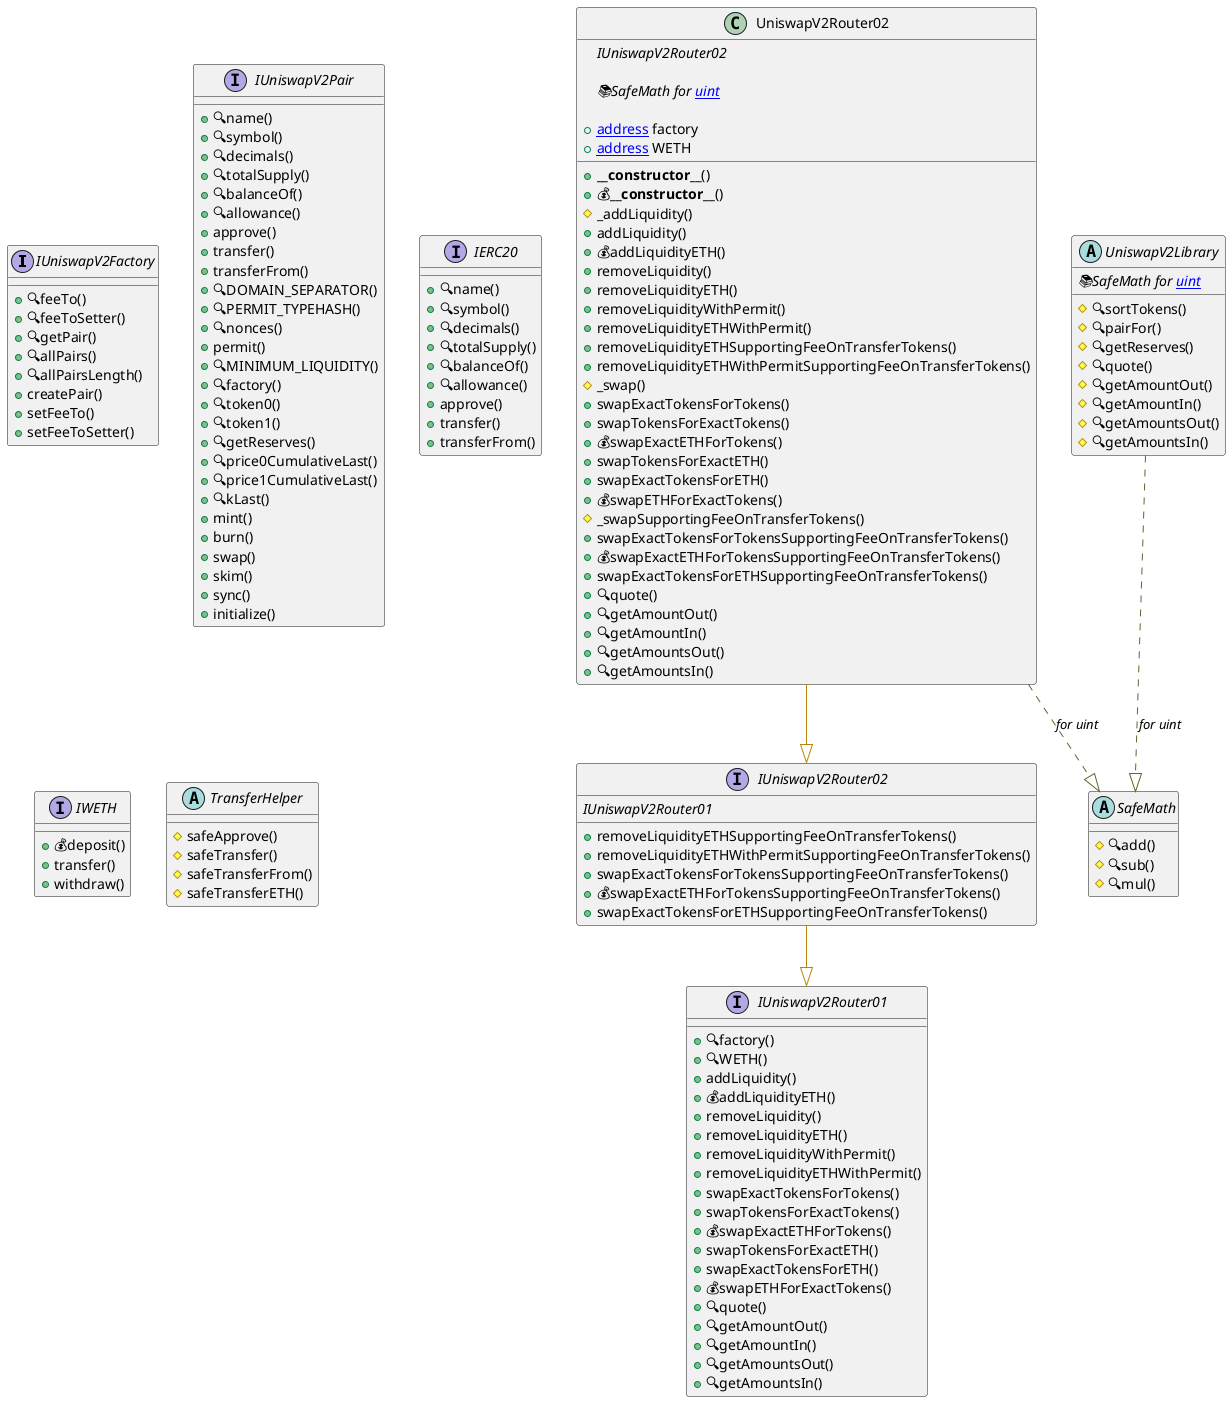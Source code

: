 @startuml
' -- generated by: https://marketplace.visualstudio.com/items?itemName=tintinweb.solidity-visual-auditor
'
' -- for auto-render install: https://marketplace.visualstudio.com/items?itemName=jebbs.plantuml
' -- options --



' -- classes --


interface IUniswapV2Factory {
    ' -- inheritance --

    ' -- usingFor --

    ' -- vars --

    ' -- methods --
	+🔍feeTo()
	+🔍feeToSetter()
	+🔍getPair()
	+🔍allPairs()
	+🔍allPairsLength()
	+createPair()
	+setFeeTo()
	+setFeeToSetter()

}


interface IUniswapV2Pair {
    ' -- inheritance --

    ' -- usingFor --

    ' -- vars --

    ' -- methods --
	+🔍name()
	+🔍symbol()
	+🔍decimals()
	+🔍totalSupply()
	+🔍balanceOf()
	+🔍allowance()
	+approve()
	+transfer()
	+transferFrom()
	+🔍DOMAIN_SEPARATOR()
	+🔍PERMIT_TYPEHASH()
	+🔍nonces()
	+permit()
	+🔍MINIMUM_LIQUIDITY()
	+🔍factory()
	+🔍token0()
	+🔍token1()
	+🔍getReserves()
	+🔍price0CumulativeLast()
	+🔍price1CumulativeLast()
	+🔍kLast()
	+mint()
	+burn()
	+swap()
	+skim()
	+sync()
	+initialize()

}


interface IUniswapV2Router01 {
    ' -- inheritance --

    ' -- usingFor --

    ' -- vars --

    ' -- methods --
	+🔍factory()
	+🔍WETH()
	+addLiquidity()
	+💰addLiquidityETH()
	+removeLiquidity()
	+removeLiquidityETH()
	+removeLiquidityWithPermit()
	+removeLiquidityETHWithPermit()
	+swapExactTokensForTokens()
	+swapTokensForExactTokens()
	+💰swapExactETHForTokens()
	+swapTokensForExactETH()
	+swapExactTokensForETH()
	+💰swapETHForExactTokens()
	+🔍quote()
	+🔍getAmountOut()
	+🔍getAmountIn()
	+🔍getAmountsOut()
	+🔍getAmountsIn()

}


interface IUniswapV2Router02 {
    ' -- inheritance --
	{abstract}IUniswapV2Router01

    ' -- usingFor --

    ' -- vars --

    ' -- methods --
	+removeLiquidityETHSupportingFeeOnTransferTokens()
	+removeLiquidityETHWithPermitSupportingFeeOnTransferTokens()
	+swapExactTokensForTokensSupportingFeeOnTransferTokens()
	+💰swapExactETHForTokensSupportingFeeOnTransferTokens()
	+swapExactTokensForETHSupportingFeeOnTransferTokens()

}


interface IERC20 {
    ' -- inheritance --

    ' -- usingFor --

    ' -- vars --

    ' -- methods --
	+🔍name()
	+🔍symbol()
	+🔍decimals()
	+🔍totalSupply()
	+🔍balanceOf()
	+🔍allowance()
	+approve()
	+transfer()
	+transferFrom()

}


interface IWETH {
    ' -- inheritance --

    ' -- usingFor --

    ' -- vars --

    ' -- methods --
	+💰deposit()
	+transfer()
	+withdraw()

}


class UniswapV2Router02 {
    ' -- inheritance --
	{abstract}IUniswapV2Router02

    ' -- usingFor --
	{abstract}📚SafeMath for [[uint]]

    ' -- vars --
	+[[address]] factory
	+[[address]] WETH

    ' -- methods --
	+**__constructor__**()
	+💰**__constructor__**()
	#_addLiquidity()
	+addLiquidity()
	+💰addLiquidityETH()
	+removeLiquidity()
	+removeLiquidityETH()
	+removeLiquidityWithPermit()
	+removeLiquidityETHWithPermit()
	+removeLiquidityETHSupportingFeeOnTransferTokens()
	+removeLiquidityETHWithPermitSupportingFeeOnTransferTokens()
	#_swap()
	+swapExactTokensForTokens()
	+swapTokensForExactTokens()
	+💰swapExactETHForTokens()
	+swapTokensForExactETH()
	+swapExactTokensForETH()
	+💰swapETHForExactTokens()
	#_swapSupportingFeeOnTransferTokens()
	+swapExactTokensForTokensSupportingFeeOnTransferTokens()
	+💰swapExactETHForTokensSupportingFeeOnTransferTokens()
	+swapExactTokensForETHSupportingFeeOnTransferTokens()
	+🔍quote()
	+🔍getAmountOut()
	+🔍getAmountIn()
	+🔍getAmountsOut()
	+🔍getAmountsIn()

}


abstract SafeMath {
    ' -- inheritance --

    ' -- usingFor --

    ' -- vars --

    ' -- methods --
	#🔍add()
	#🔍sub()
	#🔍mul()

}


abstract UniswapV2Library {
    ' -- inheritance --

    ' -- usingFor --
	{abstract}📚SafeMath for [[uint]]

    ' -- vars --

    ' -- methods --
	#🔍sortTokens()
	#🔍pairFor()
	#🔍getReserves()
	#🔍quote()
	#🔍getAmountOut()
	#🔍getAmountIn()
	#🔍getAmountsOut()
	#🔍getAmountsIn()

}


abstract TransferHelper {
    ' -- inheritance --

    ' -- usingFor --

    ' -- vars --

    ' -- methods --
	#safeApprove()
	#safeTransfer()
	#safeTransferFrom()
	#safeTransferETH()

}
' -- inheritance / usingFor --
IUniswapV2Router02 --[#DarkGoldenRod]|> IUniswapV2Router01
UniswapV2Router02 --[#DarkGoldenRod]|> IUniswapV2Router02
UniswapV2Router02 ..[#DarkOliveGreen]|> SafeMath : //for uint//
UniswapV2Library ..[#DarkOliveGreen]|> SafeMath : //for uint//

@enduml